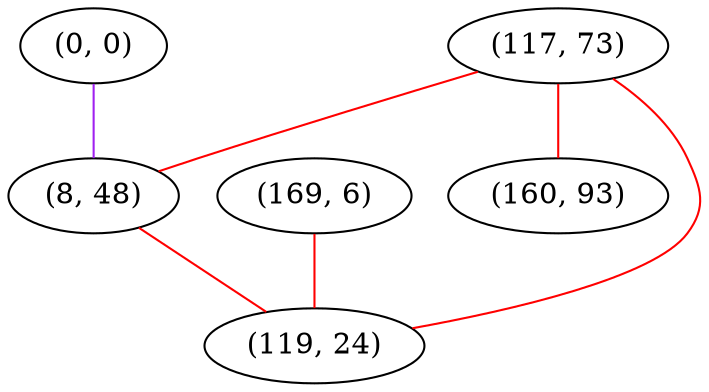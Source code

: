 graph "" {
"(0, 0)";
"(169, 6)";
"(117, 73)";
"(8, 48)";
"(160, 93)";
"(119, 24)";
"(0, 0)" -- "(8, 48)"  [color=purple, key=0, weight=4];
"(169, 6)" -- "(119, 24)"  [color=red, key=0, weight=1];
"(117, 73)" -- "(119, 24)"  [color=red, key=0, weight=1];
"(117, 73)" -- "(8, 48)"  [color=red, key=0, weight=1];
"(117, 73)" -- "(160, 93)"  [color=red, key=0, weight=1];
"(8, 48)" -- "(119, 24)"  [color=red, key=0, weight=1];
}
